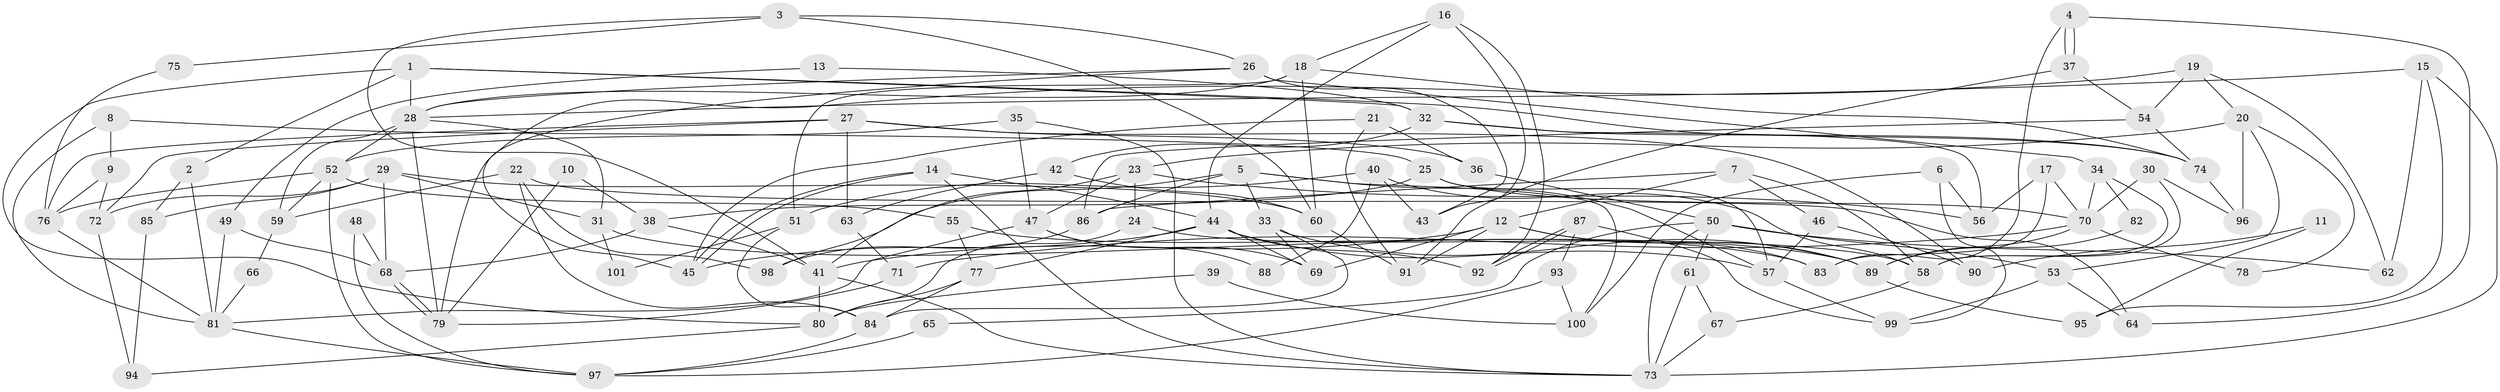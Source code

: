// Generated by graph-tools (version 1.1) at 2025/14/03/09/25 04:14:53]
// undirected, 101 vertices, 202 edges
graph export_dot {
graph [start="1"]
  node [color=gray90,style=filled];
  1;
  2;
  3;
  4;
  5;
  6;
  7;
  8;
  9;
  10;
  11;
  12;
  13;
  14;
  15;
  16;
  17;
  18;
  19;
  20;
  21;
  22;
  23;
  24;
  25;
  26;
  27;
  28;
  29;
  30;
  31;
  32;
  33;
  34;
  35;
  36;
  37;
  38;
  39;
  40;
  41;
  42;
  43;
  44;
  45;
  46;
  47;
  48;
  49;
  50;
  51;
  52;
  53;
  54;
  55;
  56;
  57;
  58;
  59;
  60;
  61;
  62;
  63;
  64;
  65;
  66;
  67;
  68;
  69;
  70;
  71;
  72;
  73;
  74;
  75;
  76;
  77;
  78;
  79;
  80;
  81;
  82;
  83;
  84;
  85;
  86;
  87;
  88;
  89;
  90;
  91;
  92;
  93;
  94;
  95;
  96;
  97;
  98;
  99;
  100;
  101;
  1 -- 28;
  1 -- 74;
  1 -- 2;
  1 -- 32;
  1 -- 80;
  2 -- 81;
  2 -- 85;
  3 -- 26;
  3 -- 41;
  3 -- 60;
  3 -- 75;
  4 -- 37;
  4 -- 37;
  4 -- 64;
  4 -- 83;
  5 -- 98;
  5 -- 86;
  5 -- 33;
  5 -- 57;
  5 -- 100;
  6 -- 99;
  6 -- 56;
  6 -- 100;
  7 -- 12;
  7 -- 58;
  7 -- 46;
  7 -- 86;
  8 -- 81;
  8 -- 25;
  8 -- 9;
  9 -- 72;
  9 -- 76;
  10 -- 79;
  10 -- 38;
  11 -- 95;
  11 -- 90;
  12 -- 41;
  12 -- 69;
  12 -- 83;
  12 -- 89;
  12 -- 91;
  13 -- 32;
  13 -- 49;
  14 -- 45;
  14 -- 45;
  14 -- 44;
  14 -- 73;
  15 -- 28;
  15 -- 73;
  15 -- 62;
  15 -- 95;
  16 -- 92;
  16 -- 18;
  16 -- 43;
  16 -- 44;
  17 -- 83;
  17 -- 56;
  17 -- 70;
  18 -- 51;
  18 -- 60;
  18 -- 28;
  18 -- 74;
  19 -- 20;
  19 -- 79;
  19 -- 54;
  19 -- 62;
  20 -- 53;
  20 -- 23;
  20 -- 78;
  20 -- 96;
  21 -- 45;
  21 -- 36;
  21 -- 91;
  22 -- 59;
  22 -- 84;
  22 -- 64;
  22 -- 98;
  23 -- 47;
  23 -- 24;
  23 -- 41;
  23 -- 56;
  24 -- 80;
  24 -- 58;
  25 -- 57;
  25 -- 70;
  25 -- 38;
  26 -- 34;
  26 -- 28;
  26 -- 43;
  26 -- 45;
  27 -- 76;
  27 -- 63;
  27 -- 36;
  27 -- 72;
  27 -- 90;
  28 -- 31;
  28 -- 52;
  28 -- 59;
  28 -- 79;
  29 -- 85;
  29 -- 60;
  29 -- 31;
  29 -- 68;
  29 -- 72;
  30 -- 96;
  30 -- 70;
  30 -- 58;
  31 -- 83;
  31 -- 101;
  32 -- 74;
  32 -- 42;
  32 -- 56;
  33 -- 89;
  33 -- 69;
  33 -- 84;
  34 -- 58;
  34 -- 70;
  34 -- 82;
  35 -- 52;
  35 -- 73;
  35 -- 47;
  36 -- 50;
  37 -- 91;
  37 -- 54;
  38 -- 68;
  38 -- 41;
  39 -- 100;
  39 -- 80;
  40 -- 58;
  40 -- 43;
  40 -- 51;
  40 -- 88;
  41 -- 73;
  41 -- 80;
  42 -- 60;
  42 -- 63;
  44 -- 45;
  44 -- 57;
  44 -- 69;
  44 -- 77;
  44 -- 92;
  46 -- 57;
  46 -- 90;
  47 -- 69;
  47 -- 81;
  47 -- 88;
  48 -- 97;
  48 -- 68;
  49 -- 68;
  49 -- 81;
  50 -- 73;
  50 -- 62;
  50 -- 53;
  50 -- 61;
  50 -- 65;
  51 -- 84;
  51 -- 101;
  52 -- 76;
  52 -- 55;
  52 -- 59;
  52 -- 97;
  53 -- 99;
  53 -- 64;
  54 -- 74;
  54 -- 86;
  55 -- 77;
  55 -- 89;
  57 -- 99;
  58 -- 67;
  59 -- 66;
  60 -- 91;
  61 -- 73;
  61 -- 67;
  63 -- 71;
  65 -- 97;
  66 -- 81;
  67 -- 73;
  68 -- 79;
  68 -- 79;
  70 -- 89;
  70 -- 71;
  70 -- 78;
  71 -- 79;
  72 -- 94;
  74 -- 96;
  75 -- 76;
  76 -- 81;
  77 -- 80;
  77 -- 84;
  80 -- 94;
  81 -- 97;
  82 -- 89;
  84 -- 97;
  85 -- 94;
  86 -- 98;
  87 -- 92;
  87 -- 92;
  87 -- 93;
  87 -- 99;
  89 -- 95;
  93 -- 97;
  93 -- 100;
}
